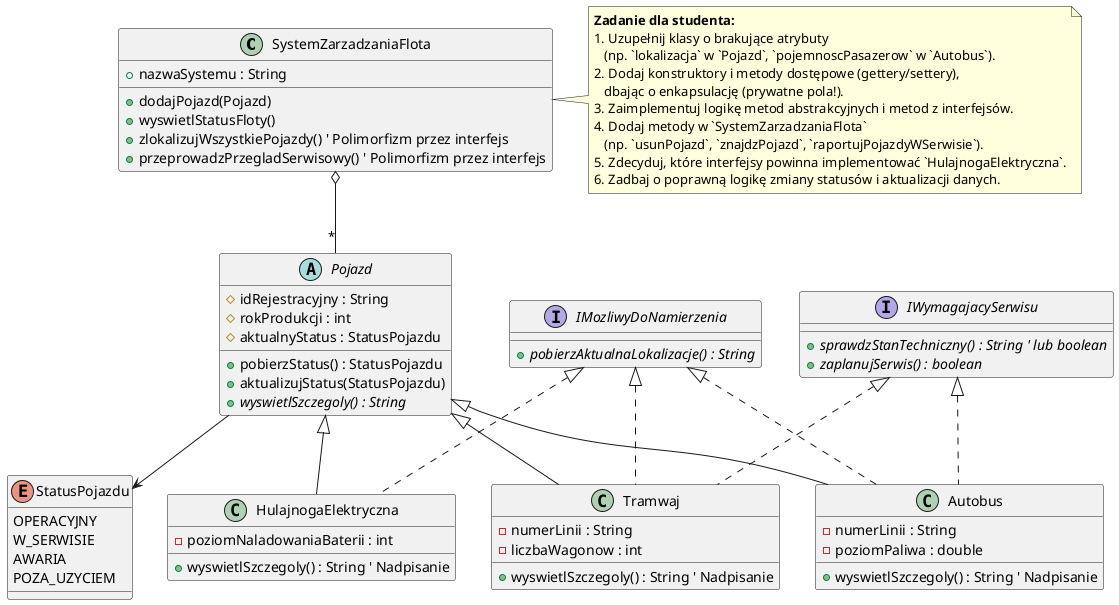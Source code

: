 @startuml
' Diagram UML dla Systemu Zarządzania Flotą Pojazdów Miejskich - Wersja Uproszczona

' --- Klasy Główne ---

class SystemZarzadzaniaFlota {
  + nazwaSystemu : String
  + dodajPojazd(Pojazd)
  + wyswietlStatusFloty()
  + zlokalizujWszystkiePojazdy() ' Polimorfizm przez interfejs
  + przeprowadzPrzegladSerwisowy() ' Polimorfizm przez interfejs
}

abstract class Pojazd {
  # idRejestracyjny : String
  # rokProdukcji : int
  # aktualnyStatus : StatusPojazdu
  + pobierzStatus() : StatusPojazdu
  + aktualizujStatus(StatusPojazdu)
  + {abstract} wyswietlSzczegoly() : String
}

enum StatusPojazdu {
  OPERACYJNY
  W_SERWISIE
  AWARIA
  POZA_UZYCIEM
}

' --- Dziedziczenie Pojazdów ---

class Autobus extends Pojazd {
  - numerLinii : String
  - poziomPaliwa : double
  + wyswietlSzczegoly() : String ' Nadpisanie
}

class Tramwaj extends Pojazd {
  - numerLinii : String
  - liczbaWagonow : int
  + wyswietlSzczegoly() : String ' Nadpisanie
}

class HulajnogaElektryczna extends Pojazd {
  - poziomNaladowaniaBaterii : int
  + wyswietlSzczegoly() : String ' Nadpisanie
}

' --- Interfejsy (Zdolności/Wymagania) ---

interface IMozliwyDoNamierzenia {
  + {abstract} pobierzAktualnaLokalizacje() : String
}

interface IWymagajacySerwisu {
  + {abstract} sprawdzStanTechniczny() : String ' lub boolean
  + {abstract} zaplanujSerwis() : boolean
}

' --- Relacje ---

' System zawiera wiele Pojazdów (Agregacja)
SystemZarzadzaniaFlota o-- "*" Pojazd

' Pojazd ma StatusPojazdu (Asocjacja)
Pojazd --> StatusPojazdu

' Implementacja interfejsów przez konkretne pojazdy
IMozliwyDoNamierzenia <|.. Autobus
IWymagajacySerwisu <|.. Autobus

IMozliwyDoNamierzenia <|.. Tramwaj
IWymagajacySerwisu <|.. Tramwaj

IMozliwyDoNamierzenia <|.. HulajnogaElektryczna
' IWymagajacySerwisu <|.. HulajnogaElektryczna ' Do decyzji studenta, czy też implementuje

' --- Uwagi dla Studentów ---
note right of SystemZarzadzaniaFlota
  **Zadanie dla studenta:**
  1. Uzupełnij klasy o brakujące atrybuty
     (np. `lokalizacja` w `Pojazd`, `pojemnoscPasazerow` w `Autobus`).
  2. Dodaj konstruktory i metody dostępowe (gettery/settery),
     dbając o enkapsulację (prywatne pola!).
  3. Zaimplementuj logikę metod abstrakcyjnych i metod z interfejsów.
  4. Dodaj metody w `SystemZarzadzaniaFlota`
     (np. `usunPojazd`, `znajdzPojazd`, `raportujPojazdyWSerwisie`).
  5. Zdecyduj, które interfejsy powinna implementować `HulajnogaElektryczna`.
  6. Zadbaj o poprawną logikę zmiany statusów i aktualizacji danych.
end note

@enduml
